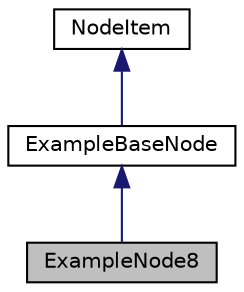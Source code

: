 digraph G
{
  edge [fontname="Helvetica",fontsize="10",labelfontname="Helvetica",labelfontsize="10"];
  node [fontname="Helvetica",fontsize="10",shape=record];
  Node1 [label="ExampleNode8",height=0.2,width=0.4,color="black", fillcolor="grey75", style="filled" fontcolor="black"];
  Node2 -> Node1 [dir="back",color="midnightblue",fontsize="10",style="solid",fontname="Helvetica"];
  Node2 [label="ExampleBaseNode",height=0.2,width=0.4,color="black", fillcolor="white", style="filled",URL="$class_example_base_node.html",tooltip="[0]"];
  Node3 -> Node2 [dir="back",color="midnightblue",fontsize="10",style="solid",fontname="Helvetica"];
  Node3 [label="NodeItem",height=0.2,width=0.4,color="black", fillcolor="white", style="filled",URL="$class_node_item.html",tooltip="[0]"];
}
